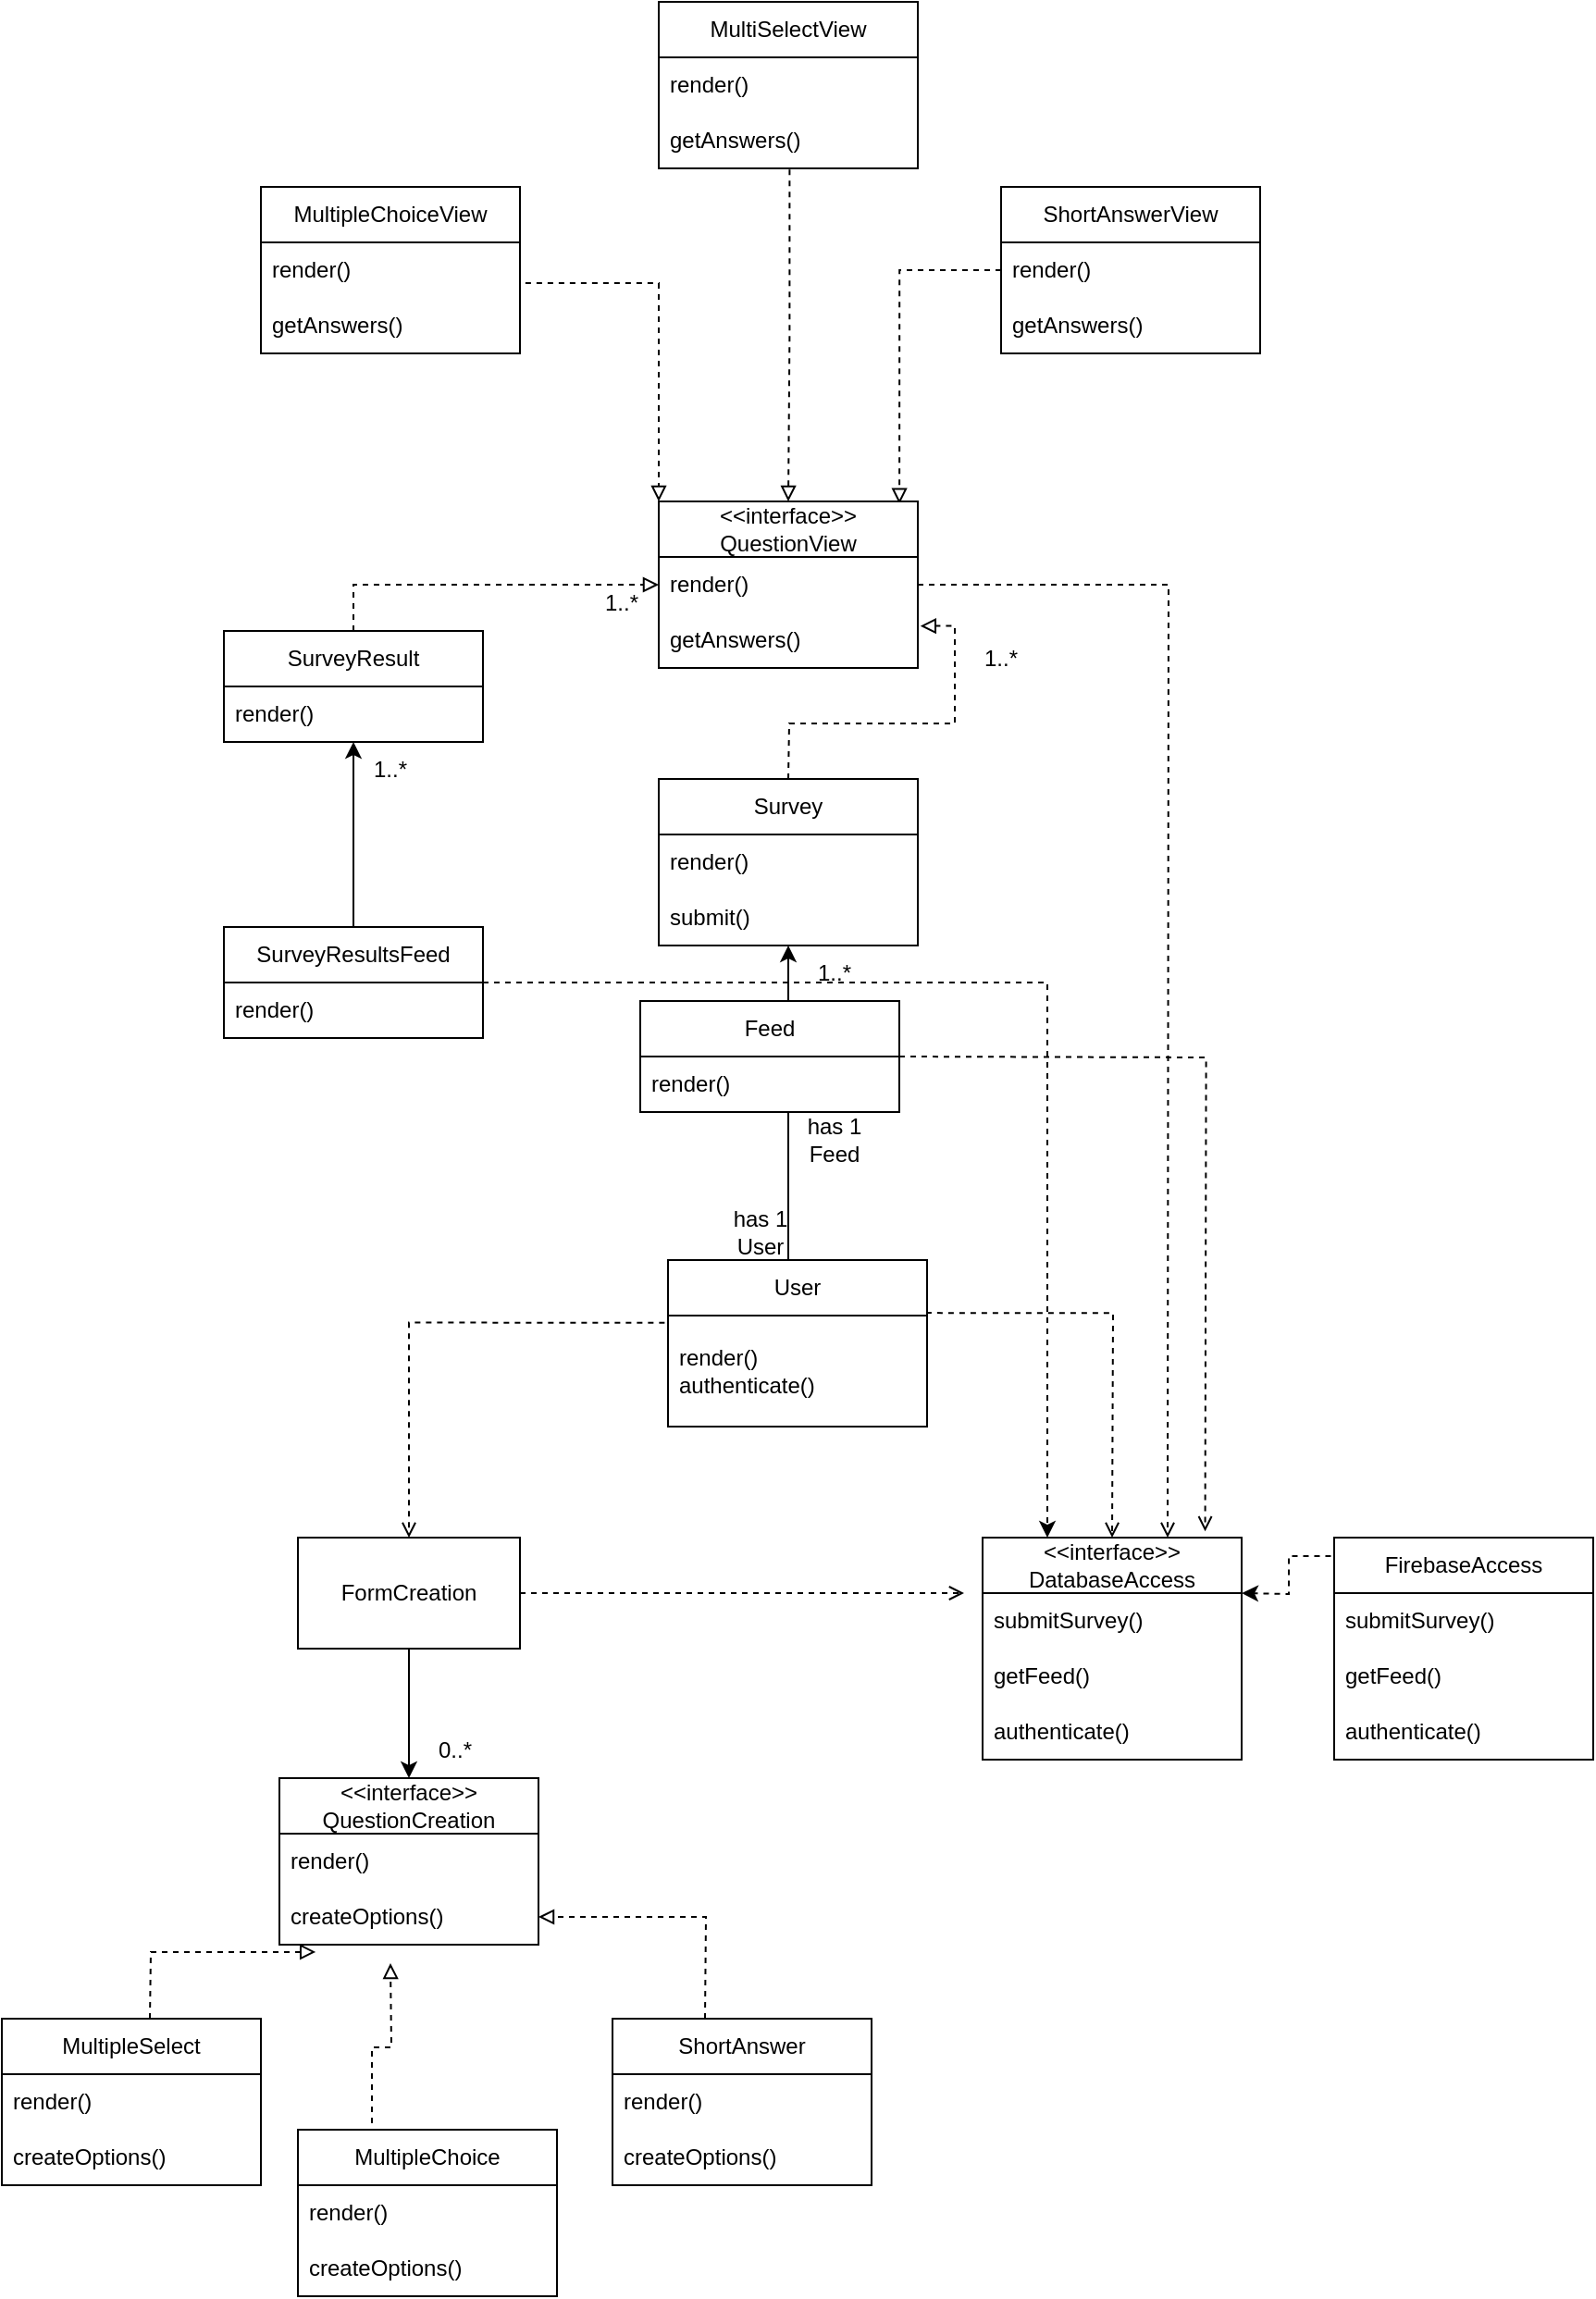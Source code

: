 <mxfile version="24.7.16">
  <diagram name="Page-1" id="ejnWI1vhTS6NUU9ioGqL">
    <mxGraphModel dx="840" dy="1600" grid="1" gridSize="10" guides="1" tooltips="1" connect="1" arrows="1" fold="1" page="1" pageScale="1" pageWidth="850" pageHeight="1100" math="0" shadow="0">
      <root>
        <mxCell id="0" />
        <mxCell id="1" parent="0" />
        <mxCell id="7Hmq0UjcALQLHpIZyk4c-3" style="edgeStyle=orthogonalEdgeStyle;rounded=0;orthogonalLoop=1;jettySize=auto;html=1;dashed=1;exitX=0.021;exitY=-0.022;exitDx=0;exitDy=0;exitPerimeter=0;" parent="1" source="NuPQ6ECNSZK0ML21lQIw-31" edge="1">
          <mxGeometry relative="1" as="geometry">
            <mxPoint x="710" y="290" as="sourcePoint" />
            <mxPoint x="670" y="290" as="targetPoint" />
          </mxGeometry>
        </mxCell>
        <mxCell id="7Hmq0UjcALQLHpIZyk4c-6" style="edgeStyle=orthogonalEdgeStyle;rounded=0;orthogonalLoop=1;jettySize=auto;html=1;entryX=0.5;entryY=0;entryDx=0;entryDy=0;" parent="1" source="7Hmq0UjcALQLHpIZyk4c-4" edge="1">
          <mxGeometry relative="1" as="geometry">
            <mxPoint x="220" y="390" as="targetPoint" />
          </mxGeometry>
        </mxCell>
        <mxCell id="7Hmq0UjcALQLHpIZyk4c-16" style="edgeStyle=orthogonalEdgeStyle;rounded=0;orthogonalLoop=1;jettySize=auto;html=1;dashed=1;endArrow=open;endFill=0;strokeWidth=1;" parent="1" source="7Hmq0UjcALQLHpIZyk4c-4" edge="1">
          <mxGeometry relative="1" as="geometry">
            <mxPoint x="520" y="290" as="targetPoint" />
          </mxGeometry>
        </mxCell>
        <mxCell id="7Hmq0UjcALQLHpIZyk4c-4" value="FormCreation" style="rounded=0;whiteSpace=wrap;html=1;" parent="1" vertex="1">
          <mxGeometry x="160" y="260" width="120" height="60" as="geometry" />
        </mxCell>
        <mxCell id="7Hmq0UjcALQLHpIZyk4c-7" value="0..*" style="text;html=1;align=center;verticalAlign=middle;whiteSpace=wrap;rounded=0;" parent="1" vertex="1">
          <mxGeometry x="230" y="360" width="30" height="30" as="geometry" />
        </mxCell>
        <mxCell id="7Hmq0UjcALQLHpIZyk4c-10" style="edgeStyle=orthogonalEdgeStyle;rounded=0;orthogonalLoop=1;jettySize=auto;html=1;endArrow=block;endFill=0;dashed=1;entryX=1;entryY=0.5;entryDx=0;entryDy=0;" parent="1" target="NuPQ6ECNSZK0ML21lQIw-36" edge="1">
          <mxGeometry relative="1" as="geometry">
            <mxPoint x="380" y="520" as="sourcePoint" />
            <mxPoint x="270" y="500" as="targetPoint" />
          </mxGeometry>
        </mxCell>
        <mxCell id="7Hmq0UjcALQLHpIZyk4c-12" style="edgeStyle=orthogonalEdgeStyle;rounded=0;orthogonalLoop=1;jettySize=auto;html=1;endArrow=block;endFill=0;dashed=1;" parent="1" edge="1">
          <mxGeometry relative="1" as="geometry">
            <mxPoint x="220" y="580" as="sourcePoint" />
            <mxPoint x="210" y="490" as="targetPoint" />
          </mxGeometry>
        </mxCell>
        <mxCell id="7Hmq0UjcALQLHpIZyk4c-14" style="edgeStyle=orthogonalEdgeStyle;rounded=0;orthogonalLoop=1;jettySize=auto;html=1;endArrow=block;endFill=0;dashed=1;entryX=0.14;entryY=1.133;entryDx=0;entryDy=0;entryPerimeter=0;" parent="1" target="NuPQ6ECNSZK0ML21lQIw-36" edge="1">
          <mxGeometry relative="1" as="geometry">
            <mxPoint x="80" y="520" as="sourcePoint" />
            <mxPoint x="170" y="500" as="targetPoint" />
          </mxGeometry>
        </mxCell>
        <mxCell id="7Hmq0UjcALQLHpIZyk4c-17" style="edgeStyle=orthogonalEdgeStyle;rounded=0;orthogonalLoop=1;jettySize=auto;html=1;entryX=0.5;entryY=0;entryDx=0;entryDy=0;endArrow=open;endFill=0;dashed=1;exitX=-0.013;exitY=0.064;exitDx=0;exitDy=0;exitPerimeter=0;" parent="1" source="gVORMZuZzkPPDBGrBFnx-3" target="7Hmq0UjcALQLHpIZyk4c-4" edge="1">
          <mxGeometry relative="1" as="geometry">
            <mxPoint x="365" y="140" as="sourcePoint" />
          </mxGeometry>
        </mxCell>
        <mxCell id="7Hmq0UjcALQLHpIZyk4c-18" style="edgeStyle=orthogonalEdgeStyle;rounded=0;orthogonalLoop=1;jettySize=auto;html=1;exitX=0.996;exitY=-0.024;exitDx=0;exitDy=0;entryX=0.5;entryY=0;entryDx=0;entryDy=0;endArrow=open;endFill=0;dashed=1;exitPerimeter=0;" parent="1" source="gVORMZuZzkPPDBGrBFnx-3" edge="1">
          <mxGeometry relative="1" as="geometry">
            <mxPoint x="600" y="260" as="targetPoint" />
            <mxPoint x="485" y="140" as="sourcePoint" />
          </mxGeometry>
        </mxCell>
        <mxCell id="7Hmq0UjcALQLHpIZyk4c-21" style="edgeStyle=orthogonalEdgeStyle;rounded=0;orthogonalLoop=1;jettySize=auto;html=1;exitX=0.5;exitY=0;exitDx=0;exitDy=0;entryX=0.5;entryY=1;entryDx=0;entryDy=0;endArrow=none;endFill=0;" parent="1" edge="1">
          <mxGeometry relative="1" as="geometry">
            <mxPoint x="425" y="30" as="targetPoint" />
            <mxPoint x="425" y="110" as="sourcePoint" />
          </mxGeometry>
        </mxCell>
        <mxCell id="7Hmq0UjcALQLHpIZyk4c-25" style="edgeStyle=orthogonalEdgeStyle;rounded=0;orthogonalLoop=1;jettySize=auto;html=1;" parent="1" edge="1">
          <mxGeometry relative="1" as="geometry">
            <mxPoint x="425" y="-30" as="sourcePoint" />
            <mxPoint x="425" y="-60" as="targetPoint" />
          </mxGeometry>
        </mxCell>
        <mxCell id="7Hmq0UjcALQLHpIZyk4c-20" style="edgeStyle=orthogonalEdgeStyle;rounded=0;orthogonalLoop=1;jettySize=auto;html=1;entryX=0.919;entryY=-0.056;entryDx=0;entryDy=0;entryPerimeter=0;dashed=1;endArrow=open;endFill=0;" parent="1" edge="1">
          <mxGeometry relative="1" as="geometry">
            <mxPoint x="485" as="sourcePoint" />
            <mxPoint x="650.28" y="256.64" as="targetPoint" />
          </mxGeometry>
        </mxCell>
        <mxCell id="7Hmq0UjcALQLHpIZyk4c-22" value="has 1 User" style="text;html=1;align=center;verticalAlign=middle;whiteSpace=wrap;rounded=0;" parent="1" vertex="1">
          <mxGeometry x="390" y="80" width="40" height="30" as="geometry" />
        </mxCell>
        <mxCell id="7Hmq0UjcALQLHpIZyk4c-23" value="has 1 Feed" style="text;html=1;align=center;verticalAlign=middle;whiteSpace=wrap;rounded=0;" parent="1" vertex="1">
          <mxGeometry x="430" y="30" width="40" height="30" as="geometry" />
        </mxCell>
        <mxCell id="7Hmq0UjcALQLHpIZyk4c-28" style="edgeStyle=orthogonalEdgeStyle;rounded=0;orthogonalLoop=1;jettySize=auto;html=1;endArrow=block;endFill=0;dashed=1;entryX=1.01;entryY=0.244;entryDx=0;entryDy=0;entryPerimeter=0;" parent="1" target="NuPQ6ECNSZK0ML21lQIw-14" edge="1">
          <mxGeometry relative="1" as="geometry">
            <mxPoint x="425" y="-150" as="sourcePoint" />
            <mxPoint x="425" y="-200" as="targetPoint" />
          </mxGeometry>
        </mxCell>
        <mxCell id="7Hmq0UjcALQLHpIZyk4c-26" value="1..*" style="text;html=1;align=center;verticalAlign=middle;whiteSpace=wrap;rounded=0;" parent="1" vertex="1">
          <mxGeometry x="430" y="-60" width="40" height="30" as="geometry" />
        </mxCell>
        <mxCell id="7Hmq0UjcALQLHpIZyk4c-36" style="edgeStyle=orthogonalEdgeStyle;rounded=0;orthogonalLoop=1;jettySize=auto;html=1;entryX=0.75;entryY=0;entryDx=0;entryDy=0;dashed=1;endArrow=open;endFill=0;exitX=1;exitY=0.5;exitDx=0;exitDy=0;" parent="1" source="NuPQ6ECNSZK0ML21lQIw-13" edge="1">
          <mxGeometry relative="1" as="geometry">
            <mxPoint x="485" y="-260" as="sourcePoint" />
            <mxPoint x="630" y="260" as="targetPoint" />
          </mxGeometry>
        </mxCell>
        <mxCell id="7Hmq0UjcALQLHpIZyk4c-32" style="edgeStyle=orthogonalEdgeStyle;rounded=0;orthogonalLoop=1;jettySize=auto;html=1;entryX=0;entryY=0;entryDx=0;entryDy=0;dashed=1;endArrow=block;endFill=0;exitX=1.021;exitY=0.733;exitDx=0;exitDy=0;exitPerimeter=0;" parent="1" source="NuPQ6ECNSZK0ML21lQIw-3" target="NuPQ6ECNSZK0ML21lQIw-12" edge="1">
          <mxGeometry relative="1" as="geometry">
            <mxPoint x="340" y="-420" as="sourcePoint" />
            <mxPoint x="365" y="-290" as="targetPoint" />
          </mxGeometry>
        </mxCell>
        <mxCell id="7Hmq0UjcALQLHpIZyk4c-33" style="edgeStyle=orthogonalEdgeStyle;rounded=0;orthogonalLoop=1;jettySize=auto;html=1;entryX=0.5;entryY=0;entryDx=0;entryDy=0;dashed=1;endArrow=block;endFill=0;exitX=0.505;exitY=1.022;exitDx=0;exitDy=0;exitPerimeter=0;" parent="1" source="NuPQ6ECNSZK0ML21lQIw-8" target="NuPQ6ECNSZK0ML21lQIw-12" edge="1">
          <mxGeometry relative="1" as="geometry">
            <mxPoint x="425" y="-470" as="sourcePoint" />
            <mxPoint x="425" y="-290" as="targetPoint" />
          </mxGeometry>
        </mxCell>
        <mxCell id="7Hmq0UjcALQLHpIZyk4c-34" style="edgeStyle=orthogonalEdgeStyle;rounded=0;orthogonalLoop=1;jettySize=auto;html=1;dashed=1;endArrow=block;endFill=0;exitX=0;exitY=0.5;exitDx=0;exitDy=0;entryX=0.929;entryY=0.015;entryDx=0;entryDy=0;entryPerimeter=0;" parent="1" source="NuPQ6ECNSZK0ML21lQIw-10" target="NuPQ6ECNSZK0ML21lQIw-12" edge="1">
          <mxGeometry relative="1" as="geometry">
            <mxPoint x="510" y="-420" as="sourcePoint" />
            <mxPoint x="485" y="-310" as="targetPoint" />
          </mxGeometry>
        </mxCell>
        <mxCell id="7Hmq0UjcALQLHpIZyk4c-35" value="1..*" style="text;html=1;align=center;verticalAlign=middle;whiteSpace=wrap;rounded=0;" parent="1" vertex="1">
          <mxGeometry x="520" y="-230" width="40" height="30" as="geometry" />
        </mxCell>
        <mxCell id="NuPQ6ECNSZK0ML21lQIw-2" value="MultipleChoiceView" style="swimlane;fontStyle=0;childLayout=stackLayout;horizontal=1;startSize=30;horizontalStack=0;resizeParent=1;resizeParentMax=0;resizeLast=0;collapsible=1;marginBottom=0;whiteSpace=wrap;html=1;" parent="1" vertex="1">
          <mxGeometry x="140" y="-470" width="140" height="90" as="geometry" />
        </mxCell>
        <mxCell id="NuPQ6ECNSZK0ML21lQIw-3" value="render()" style="text;strokeColor=none;fillColor=none;align=left;verticalAlign=middle;spacingLeft=4;spacingRight=4;overflow=hidden;points=[[0,0.5],[1,0.5]];portConstraint=eastwest;rotatable=0;whiteSpace=wrap;html=1;" parent="NuPQ6ECNSZK0ML21lQIw-2" vertex="1">
          <mxGeometry y="30" width="140" height="30" as="geometry" />
        </mxCell>
        <mxCell id="NuPQ6ECNSZK0ML21lQIw-4" value="getAnswers()" style="text;strokeColor=none;fillColor=none;align=left;verticalAlign=middle;spacingLeft=4;spacingRight=4;overflow=hidden;points=[[0,0.5],[1,0.5]];portConstraint=eastwest;rotatable=0;whiteSpace=wrap;html=1;" parent="NuPQ6ECNSZK0ML21lQIw-2" vertex="1">
          <mxGeometry y="60" width="140" height="30" as="geometry" />
        </mxCell>
        <mxCell id="NuPQ6ECNSZK0ML21lQIw-6" value="MultiSelectView" style="swimlane;fontStyle=0;childLayout=stackLayout;horizontal=1;startSize=30;horizontalStack=0;resizeParent=1;resizeParentMax=0;resizeLast=0;collapsible=1;marginBottom=0;whiteSpace=wrap;html=1;" parent="1" vertex="1">
          <mxGeometry x="355" y="-570" width="140" height="90" as="geometry" />
        </mxCell>
        <mxCell id="NuPQ6ECNSZK0ML21lQIw-7" value="render()" style="text;strokeColor=none;fillColor=none;align=left;verticalAlign=middle;spacingLeft=4;spacingRight=4;overflow=hidden;points=[[0,0.5],[1,0.5]];portConstraint=eastwest;rotatable=0;whiteSpace=wrap;html=1;" parent="NuPQ6ECNSZK0ML21lQIw-6" vertex="1">
          <mxGeometry y="30" width="140" height="30" as="geometry" />
        </mxCell>
        <mxCell id="NuPQ6ECNSZK0ML21lQIw-8" value="getAnswers()" style="text;strokeColor=none;fillColor=none;align=left;verticalAlign=middle;spacingLeft=4;spacingRight=4;overflow=hidden;points=[[0,0.5],[1,0.5]];portConstraint=eastwest;rotatable=0;whiteSpace=wrap;html=1;" parent="NuPQ6ECNSZK0ML21lQIw-6" vertex="1">
          <mxGeometry y="60" width="140" height="30" as="geometry" />
        </mxCell>
        <mxCell id="NuPQ6ECNSZK0ML21lQIw-9" value="ShortAnswerView" style="swimlane;fontStyle=0;childLayout=stackLayout;horizontal=1;startSize=30;horizontalStack=0;resizeParent=1;resizeParentMax=0;resizeLast=0;collapsible=1;marginBottom=0;whiteSpace=wrap;html=1;" parent="1" vertex="1">
          <mxGeometry x="540" y="-470" width="140" height="90" as="geometry" />
        </mxCell>
        <mxCell id="NuPQ6ECNSZK0ML21lQIw-10" value="render()" style="text;strokeColor=none;fillColor=none;align=left;verticalAlign=middle;spacingLeft=4;spacingRight=4;overflow=hidden;points=[[0,0.5],[1,0.5]];portConstraint=eastwest;rotatable=0;whiteSpace=wrap;html=1;" parent="NuPQ6ECNSZK0ML21lQIw-9" vertex="1">
          <mxGeometry y="30" width="140" height="30" as="geometry" />
        </mxCell>
        <mxCell id="NuPQ6ECNSZK0ML21lQIw-11" value="getAnswers()" style="text;strokeColor=none;fillColor=none;align=left;verticalAlign=middle;spacingLeft=4;spacingRight=4;overflow=hidden;points=[[0,0.5],[1,0.5]];portConstraint=eastwest;rotatable=0;whiteSpace=wrap;html=1;" parent="NuPQ6ECNSZK0ML21lQIw-9" vertex="1">
          <mxGeometry y="60" width="140" height="30" as="geometry" />
        </mxCell>
        <mxCell id="NuPQ6ECNSZK0ML21lQIw-12" value="&amp;lt;&amp;lt;interface&amp;gt;&amp;gt;&lt;div&gt;QuestionView&lt;/div&gt;" style="swimlane;fontStyle=0;childLayout=stackLayout;horizontal=1;startSize=30;horizontalStack=0;resizeParent=1;resizeParentMax=0;resizeLast=0;collapsible=1;marginBottom=0;whiteSpace=wrap;html=1;" parent="1" vertex="1">
          <mxGeometry x="355" y="-300" width="140" height="90" as="geometry" />
        </mxCell>
        <mxCell id="NuPQ6ECNSZK0ML21lQIw-13" value="render()" style="text;strokeColor=none;fillColor=none;align=left;verticalAlign=middle;spacingLeft=4;spacingRight=4;overflow=hidden;points=[[0,0.5],[1,0.5]];portConstraint=eastwest;rotatable=0;whiteSpace=wrap;html=1;" parent="NuPQ6ECNSZK0ML21lQIw-12" vertex="1">
          <mxGeometry y="30" width="140" height="30" as="geometry" />
        </mxCell>
        <mxCell id="NuPQ6ECNSZK0ML21lQIw-14" value="getAnswers()" style="text;strokeColor=none;fillColor=none;align=left;verticalAlign=middle;spacingLeft=4;spacingRight=4;overflow=hidden;points=[[0,0.5],[1,0.5]];portConstraint=eastwest;rotatable=0;whiteSpace=wrap;html=1;" parent="NuPQ6ECNSZK0ML21lQIw-12" vertex="1">
          <mxGeometry y="60" width="140" height="30" as="geometry" />
        </mxCell>
        <mxCell id="NuPQ6ECNSZK0ML21lQIw-16" value="Survey" style="swimlane;fontStyle=0;childLayout=stackLayout;horizontal=1;startSize=30;horizontalStack=0;resizeParent=1;resizeParentMax=0;resizeLast=0;collapsible=1;marginBottom=0;whiteSpace=wrap;html=1;" parent="1" vertex="1">
          <mxGeometry x="355" y="-150" width="140" height="90" as="geometry" />
        </mxCell>
        <mxCell id="NuPQ6ECNSZK0ML21lQIw-17" value="render()" style="text;strokeColor=none;fillColor=none;align=left;verticalAlign=middle;spacingLeft=4;spacingRight=4;overflow=hidden;points=[[0,0.5],[1,0.5]];portConstraint=eastwest;rotatable=0;whiteSpace=wrap;html=1;" parent="NuPQ6ECNSZK0ML21lQIw-16" vertex="1">
          <mxGeometry y="30" width="140" height="30" as="geometry" />
        </mxCell>
        <mxCell id="NuPQ6ECNSZK0ML21lQIw-18" value="submit()" style="text;strokeColor=none;fillColor=none;align=left;verticalAlign=middle;spacingLeft=4;spacingRight=4;overflow=hidden;points=[[0,0.5],[1,0.5]];portConstraint=eastwest;rotatable=0;whiteSpace=wrap;html=1;" parent="NuPQ6ECNSZK0ML21lQIw-16" vertex="1">
          <mxGeometry y="60" width="140" height="30" as="geometry" />
        </mxCell>
        <mxCell id="NuPQ6ECNSZK0ML21lQIw-19" value="Feed" style="swimlane;fontStyle=0;childLayout=stackLayout;horizontal=1;startSize=30;horizontalStack=0;resizeParent=1;resizeParentMax=0;resizeLast=0;collapsible=1;marginBottom=0;whiteSpace=wrap;html=1;" parent="1" vertex="1">
          <mxGeometry x="345" y="-30" width="140" height="60" as="geometry" />
        </mxCell>
        <mxCell id="NuPQ6ECNSZK0ML21lQIw-20" value="render()" style="text;strokeColor=none;fillColor=none;align=left;verticalAlign=middle;spacingLeft=4;spacingRight=4;overflow=hidden;points=[[0,0.5],[1,0.5]];portConstraint=eastwest;rotatable=0;whiteSpace=wrap;html=1;" parent="NuPQ6ECNSZK0ML21lQIw-19" vertex="1">
          <mxGeometry y="30" width="140" height="30" as="geometry" />
        </mxCell>
        <mxCell id="NuPQ6ECNSZK0ML21lQIw-25" value="&amp;lt;&amp;lt;interface&amp;gt;&amp;gt;&lt;div&gt;DatabaseAccess&lt;/div&gt;" style="swimlane;fontStyle=0;childLayout=stackLayout;horizontal=1;startSize=30;horizontalStack=0;resizeParent=1;resizeParentMax=0;resizeLast=0;collapsible=1;marginBottom=0;whiteSpace=wrap;html=1;" parent="1" vertex="1">
          <mxGeometry x="530" y="260" width="140" height="120" as="geometry" />
        </mxCell>
        <mxCell id="NuPQ6ECNSZK0ML21lQIw-26" value="submitSurvey()" style="text;strokeColor=none;fillColor=none;align=left;verticalAlign=middle;spacingLeft=4;spacingRight=4;overflow=hidden;points=[[0,0.5],[1,0.5]];portConstraint=eastwest;rotatable=0;whiteSpace=wrap;html=1;" parent="NuPQ6ECNSZK0ML21lQIw-25" vertex="1">
          <mxGeometry y="30" width="140" height="30" as="geometry" />
        </mxCell>
        <mxCell id="NuPQ6ECNSZK0ML21lQIw-27" value="getFeed()" style="text;strokeColor=none;fillColor=none;align=left;verticalAlign=middle;spacingLeft=4;spacingRight=4;overflow=hidden;points=[[0,0.5],[1,0.5]];portConstraint=eastwest;rotatable=0;whiteSpace=wrap;html=1;" parent="NuPQ6ECNSZK0ML21lQIw-25" vertex="1">
          <mxGeometry y="60" width="140" height="30" as="geometry" />
        </mxCell>
        <mxCell id="NuPQ6ECNSZK0ML21lQIw-28" value="authenticate()" style="text;strokeColor=none;fillColor=none;align=left;verticalAlign=middle;spacingLeft=4;spacingRight=4;overflow=hidden;points=[[0,0.5],[1,0.5]];portConstraint=eastwest;rotatable=0;whiteSpace=wrap;html=1;" parent="NuPQ6ECNSZK0ML21lQIw-25" vertex="1">
          <mxGeometry y="90" width="140" height="30" as="geometry" />
        </mxCell>
        <mxCell id="NuPQ6ECNSZK0ML21lQIw-30" value="FirebaseAccess" style="swimlane;fontStyle=0;childLayout=stackLayout;horizontal=1;startSize=30;horizontalStack=0;resizeParent=1;resizeParentMax=0;resizeLast=0;collapsible=1;marginBottom=0;whiteSpace=wrap;html=1;" parent="1" vertex="1">
          <mxGeometry x="720" y="260" width="140" height="120" as="geometry" />
        </mxCell>
        <mxCell id="NuPQ6ECNSZK0ML21lQIw-31" value="submitSurvey()" style="text;strokeColor=none;fillColor=none;align=left;verticalAlign=middle;spacingLeft=4;spacingRight=4;overflow=hidden;points=[[0,0.5],[1,0.5]];portConstraint=eastwest;rotatable=0;whiteSpace=wrap;html=1;" parent="NuPQ6ECNSZK0ML21lQIw-30" vertex="1">
          <mxGeometry y="30" width="140" height="30" as="geometry" />
        </mxCell>
        <mxCell id="NuPQ6ECNSZK0ML21lQIw-32" value="getFeed()" style="text;strokeColor=none;fillColor=none;align=left;verticalAlign=middle;spacingLeft=4;spacingRight=4;overflow=hidden;points=[[0,0.5],[1,0.5]];portConstraint=eastwest;rotatable=0;whiteSpace=wrap;html=1;" parent="NuPQ6ECNSZK0ML21lQIw-30" vertex="1">
          <mxGeometry y="60" width="140" height="30" as="geometry" />
        </mxCell>
        <mxCell id="NuPQ6ECNSZK0ML21lQIw-33" value="authenticate()" style="text;strokeColor=none;fillColor=none;align=left;verticalAlign=middle;spacingLeft=4;spacingRight=4;overflow=hidden;points=[[0,0.5],[1,0.5]];portConstraint=eastwest;rotatable=0;whiteSpace=wrap;html=1;" parent="NuPQ6ECNSZK0ML21lQIw-30" vertex="1">
          <mxGeometry y="90" width="140" height="30" as="geometry" />
        </mxCell>
        <mxCell id="NuPQ6ECNSZK0ML21lQIw-34" value="&amp;lt;&amp;lt;interface&amp;gt;&amp;gt;&lt;div&gt;QuestionCreation&lt;/div&gt;" style="swimlane;fontStyle=0;childLayout=stackLayout;horizontal=1;startSize=30;horizontalStack=0;resizeParent=1;resizeParentMax=0;resizeLast=0;collapsible=1;marginBottom=0;whiteSpace=wrap;html=1;" parent="1" vertex="1">
          <mxGeometry x="150" y="390" width="140" height="90" as="geometry" />
        </mxCell>
        <mxCell id="NuPQ6ECNSZK0ML21lQIw-35" value="render()" style="text;strokeColor=none;fillColor=none;align=left;verticalAlign=middle;spacingLeft=4;spacingRight=4;overflow=hidden;points=[[0,0.5],[1,0.5]];portConstraint=eastwest;rotatable=0;whiteSpace=wrap;html=1;" parent="NuPQ6ECNSZK0ML21lQIw-34" vertex="1">
          <mxGeometry y="30" width="140" height="30" as="geometry" />
        </mxCell>
        <mxCell id="NuPQ6ECNSZK0ML21lQIw-36" value="createOptions()" style="text;strokeColor=none;fillColor=none;align=left;verticalAlign=middle;spacingLeft=4;spacingRight=4;overflow=hidden;points=[[0,0.5],[1,0.5]];portConstraint=eastwest;rotatable=0;whiteSpace=wrap;html=1;" parent="NuPQ6ECNSZK0ML21lQIw-34" vertex="1">
          <mxGeometry y="60" width="140" height="30" as="geometry" />
        </mxCell>
        <mxCell id="NuPQ6ECNSZK0ML21lQIw-37" value="ShortAnswer" style="swimlane;fontStyle=0;childLayout=stackLayout;horizontal=1;startSize=30;horizontalStack=0;resizeParent=1;resizeParentMax=0;resizeLast=0;collapsible=1;marginBottom=0;whiteSpace=wrap;html=1;" parent="1" vertex="1">
          <mxGeometry x="330" y="520" width="140" height="90" as="geometry" />
        </mxCell>
        <mxCell id="NuPQ6ECNSZK0ML21lQIw-38" value="render()" style="text;strokeColor=none;fillColor=none;align=left;verticalAlign=middle;spacingLeft=4;spacingRight=4;overflow=hidden;points=[[0,0.5],[1,0.5]];portConstraint=eastwest;rotatable=0;whiteSpace=wrap;html=1;" parent="NuPQ6ECNSZK0ML21lQIw-37" vertex="1">
          <mxGeometry y="30" width="140" height="30" as="geometry" />
        </mxCell>
        <mxCell id="NuPQ6ECNSZK0ML21lQIw-39" value="createOptions()" style="text;strokeColor=none;fillColor=none;align=left;verticalAlign=middle;spacingLeft=4;spacingRight=4;overflow=hidden;points=[[0,0.5],[1,0.5]];portConstraint=eastwest;rotatable=0;whiteSpace=wrap;html=1;" parent="NuPQ6ECNSZK0ML21lQIw-37" vertex="1">
          <mxGeometry y="60" width="140" height="30" as="geometry" />
        </mxCell>
        <mxCell id="NuPQ6ECNSZK0ML21lQIw-40" value="MultipleChoice" style="swimlane;fontStyle=0;childLayout=stackLayout;horizontal=1;startSize=30;horizontalStack=0;resizeParent=1;resizeParentMax=0;resizeLast=0;collapsible=1;marginBottom=0;whiteSpace=wrap;html=1;" parent="1" vertex="1">
          <mxGeometry x="160" y="580" width="140" height="90" as="geometry" />
        </mxCell>
        <mxCell id="NuPQ6ECNSZK0ML21lQIw-41" value="render()" style="text;strokeColor=none;fillColor=none;align=left;verticalAlign=middle;spacingLeft=4;spacingRight=4;overflow=hidden;points=[[0,0.5],[1,0.5]];portConstraint=eastwest;rotatable=0;whiteSpace=wrap;html=1;" parent="NuPQ6ECNSZK0ML21lQIw-40" vertex="1">
          <mxGeometry y="30" width="140" height="30" as="geometry" />
        </mxCell>
        <mxCell id="NuPQ6ECNSZK0ML21lQIw-42" value="createOptions()" style="text;strokeColor=none;fillColor=none;align=left;verticalAlign=middle;spacingLeft=4;spacingRight=4;overflow=hidden;points=[[0,0.5],[1,0.5]];portConstraint=eastwest;rotatable=0;whiteSpace=wrap;html=1;" parent="NuPQ6ECNSZK0ML21lQIw-40" vertex="1">
          <mxGeometry y="60" width="140" height="30" as="geometry" />
        </mxCell>
        <mxCell id="NuPQ6ECNSZK0ML21lQIw-43" value="MultipleSelect" style="swimlane;fontStyle=0;childLayout=stackLayout;horizontal=1;startSize=30;horizontalStack=0;resizeParent=1;resizeParentMax=0;resizeLast=0;collapsible=1;marginBottom=0;whiteSpace=wrap;html=1;" parent="1" vertex="1">
          <mxGeometry y="520" width="140" height="90" as="geometry" />
        </mxCell>
        <mxCell id="NuPQ6ECNSZK0ML21lQIw-44" value="render()" style="text;strokeColor=none;fillColor=none;align=left;verticalAlign=middle;spacingLeft=4;spacingRight=4;overflow=hidden;points=[[0,0.5],[1,0.5]];portConstraint=eastwest;rotatable=0;whiteSpace=wrap;html=1;" parent="NuPQ6ECNSZK0ML21lQIw-43" vertex="1">
          <mxGeometry y="30" width="140" height="30" as="geometry" />
        </mxCell>
        <mxCell id="NuPQ6ECNSZK0ML21lQIw-45" value="createOptions()" style="text;strokeColor=none;fillColor=none;align=left;verticalAlign=middle;spacingLeft=4;spacingRight=4;overflow=hidden;points=[[0,0.5],[1,0.5]];portConstraint=eastwest;rotatable=0;whiteSpace=wrap;html=1;" parent="NuPQ6ECNSZK0ML21lQIw-43" vertex="1">
          <mxGeometry y="60" width="140" height="30" as="geometry" />
        </mxCell>
        <mxCell id="gVORMZuZzkPPDBGrBFnx-2" value="User" style="swimlane;fontStyle=0;childLayout=stackLayout;horizontal=1;startSize=30;horizontalStack=0;resizeParent=1;resizeParentMax=0;resizeLast=0;collapsible=1;marginBottom=0;whiteSpace=wrap;html=1;" vertex="1" parent="1">
          <mxGeometry x="360" y="110" width="140" height="90" as="geometry" />
        </mxCell>
        <mxCell id="gVORMZuZzkPPDBGrBFnx-3" value="render()&lt;div&gt;authenticate()&lt;/div&gt;" style="text;strokeColor=none;fillColor=none;align=left;verticalAlign=middle;spacingLeft=4;spacingRight=4;overflow=hidden;points=[[0,0.5],[1,0.5]];portConstraint=eastwest;rotatable=0;whiteSpace=wrap;html=1;" vertex="1" parent="gVORMZuZzkPPDBGrBFnx-2">
          <mxGeometry y="30" width="140" height="60" as="geometry" />
        </mxCell>
        <mxCell id="gVORMZuZzkPPDBGrBFnx-11" style="edgeStyle=orthogonalEdgeStyle;rounded=0;orthogonalLoop=1;jettySize=auto;html=1;exitX=1;exitY=0.5;exitDx=0;exitDy=0;entryX=0.25;entryY=0;entryDx=0;entryDy=0;dashed=1;" edge="1" parent="1" source="gVORMZuZzkPPDBGrBFnx-6" target="NuPQ6ECNSZK0ML21lQIw-25">
          <mxGeometry relative="1" as="geometry" />
        </mxCell>
        <mxCell id="gVORMZuZzkPPDBGrBFnx-16" style="edgeStyle=orthogonalEdgeStyle;rounded=0;orthogonalLoop=1;jettySize=auto;html=1;exitX=0.5;exitY=0;exitDx=0;exitDy=0;entryX=0.5;entryY=1;entryDx=0;entryDy=0;" edge="1" parent="1" source="gVORMZuZzkPPDBGrBFnx-6" target="gVORMZuZzkPPDBGrBFnx-12">
          <mxGeometry relative="1" as="geometry" />
        </mxCell>
        <mxCell id="gVORMZuZzkPPDBGrBFnx-6" value="SurveyResultsFeed" style="swimlane;fontStyle=0;childLayout=stackLayout;horizontal=1;startSize=30;horizontalStack=0;resizeParent=1;resizeParentMax=0;resizeLast=0;collapsible=1;marginBottom=0;whiteSpace=wrap;html=1;" vertex="1" parent="1">
          <mxGeometry x="120" y="-70" width="140" height="60" as="geometry" />
        </mxCell>
        <mxCell id="gVORMZuZzkPPDBGrBFnx-7" value="render()" style="text;strokeColor=none;fillColor=none;align=left;verticalAlign=middle;spacingLeft=4;spacingRight=4;overflow=hidden;points=[[0,0.5],[1,0.5]];portConstraint=eastwest;rotatable=0;whiteSpace=wrap;html=1;" vertex="1" parent="gVORMZuZzkPPDBGrBFnx-6">
          <mxGeometry y="30" width="140" height="30" as="geometry" />
        </mxCell>
        <mxCell id="gVORMZuZzkPPDBGrBFnx-17" style="edgeStyle=orthogonalEdgeStyle;rounded=0;orthogonalLoop=1;jettySize=auto;html=1;exitX=0.5;exitY=0;exitDx=0;exitDy=0;entryX=0;entryY=0.5;entryDx=0;entryDy=0;dashed=1;endArrow=block;endFill=0;" edge="1" parent="1" source="gVORMZuZzkPPDBGrBFnx-12" target="NuPQ6ECNSZK0ML21lQIw-13">
          <mxGeometry relative="1" as="geometry" />
        </mxCell>
        <mxCell id="gVORMZuZzkPPDBGrBFnx-12" value="SurveyResult" style="swimlane;fontStyle=0;childLayout=stackLayout;horizontal=1;startSize=30;horizontalStack=0;resizeParent=1;resizeParentMax=0;resizeLast=0;collapsible=1;marginBottom=0;whiteSpace=wrap;html=1;" vertex="1" parent="1">
          <mxGeometry x="120" y="-230" width="140" height="60" as="geometry" />
        </mxCell>
        <mxCell id="gVORMZuZzkPPDBGrBFnx-13" value="render()" style="text;strokeColor=none;fillColor=none;align=left;verticalAlign=middle;spacingLeft=4;spacingRight=4;overflow=hidden;points=[[0,0.5],[1,0.5]];portConstraint=eastwest;rotatable=0;whiteSpace=wrap;html=1;" vertex="1" parent="gVORMZuZzkPPDBGrBFnx-12">
          <mxGeometry y="30" width="140" height="30" as="geometry" />
        </mxCell>
        <mxCell id="gVORMZuZzkPPDBGrBFnx-18" value="1..*" style="text;html=1;align=center;verticalAlign=middle;whiteSpace=wrap;rounded=0;" vertex="1" parent="1">
          <mxGeometry x="180" y="-170" width="60" height="30" as="geometry" />
        </mxCell>
        <mxCell id="gVORMZuZzkPPDBGrBFnx-20" value="1..*" style="text;html=1;align=center;verticalAlign=middle;whiteSpace=wrap;rounded=0;" vertex="1" parent="1">
          <mxGeometry x="315" y="-260" width="40" height="30" as="geometry" />
        </mxCell>
      </root>
    </mxGraphModel>
  </diagram>
</mxfile>
